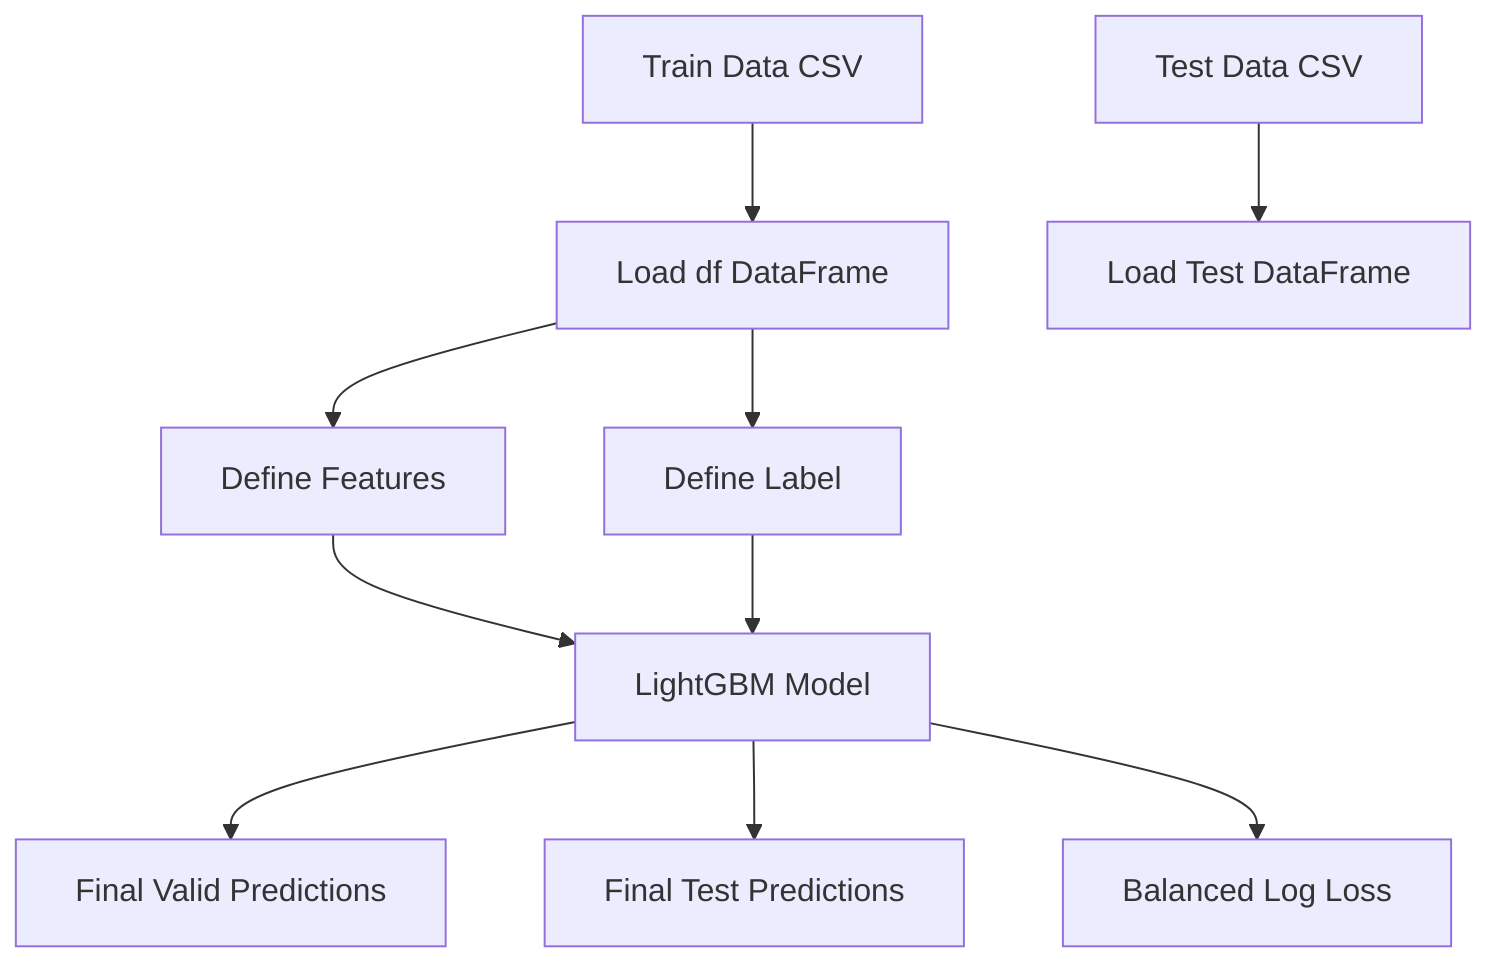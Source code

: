 flowchart TD
    A[Train Data CSV] --> B[Load df DataFrame]
    %% A represents the training data loaded from CSV
    C[Test Data CSV] --> D[Load Test DataFrame]
    %% C represents the test data loaded from CSV
    B --> E[Define Features]
    %% E represents the extraction of features from df
    B --> F[Define Label]
    %% F represents the extraction of label from df
    E --> G[LightGBM Model]
    %% G represents the LightGBM model
    F --> G
    G --> H[Final Valid Predictions]
    %% H represents predictions for validation
    G --> I[Final Test Predictions]
    %% I represents predictions for test data
    G --> J[Balanced Log Loss]
    %% J represents computation of balanced log loss